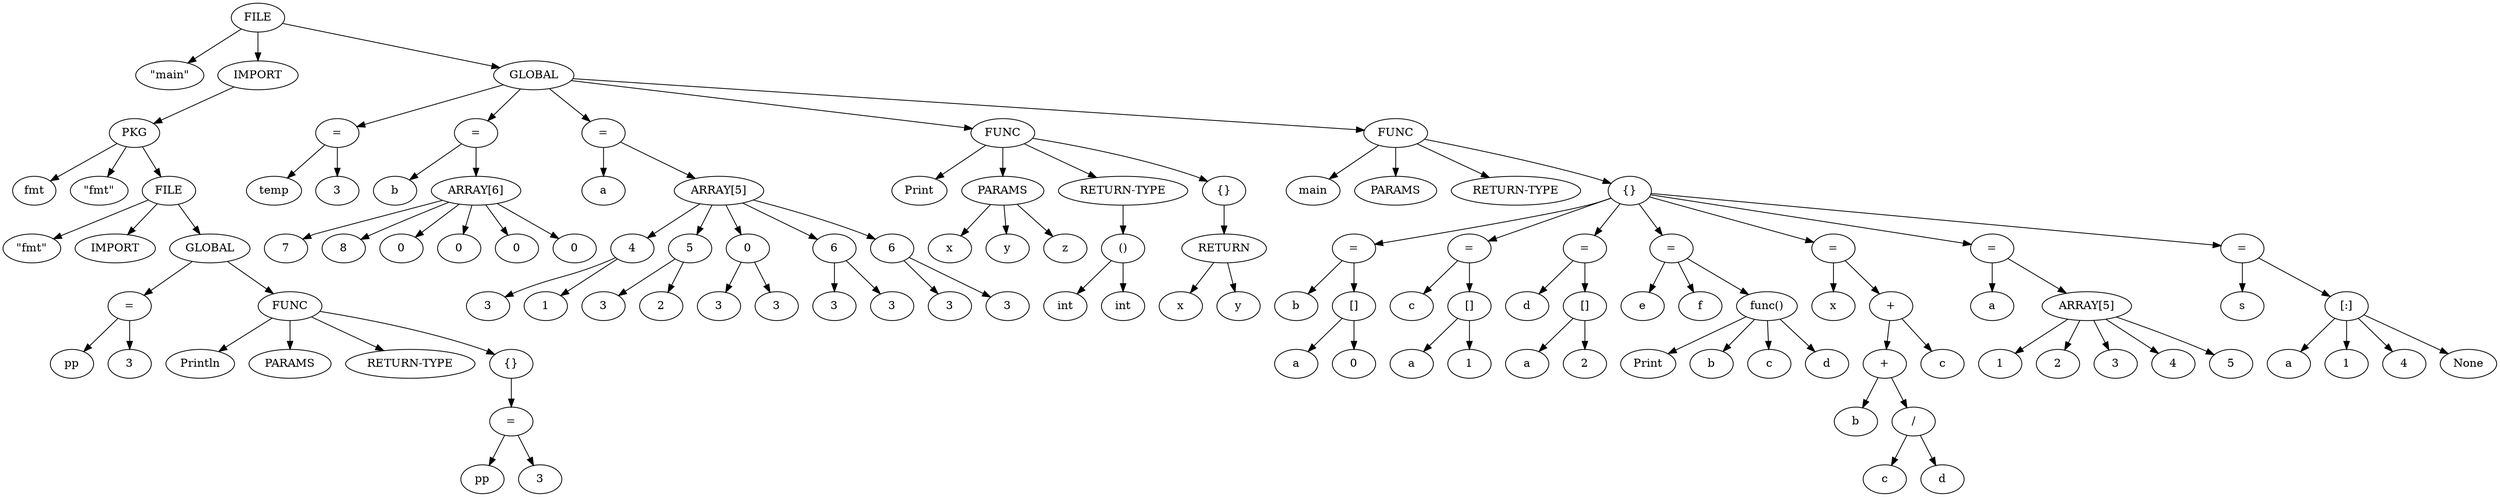 digraph G {
	0 -> 1;
	0 -> 2;
	2 -> 3;
	3 -> 4;
	3 -> 5;
	3 -> 6;
	6 -> 7;
	6 -> 8;
	6 -> 9;
	9 -> 10;
	10 -> 11;
	10 -> 12;
	9 -> 13;
	13 -> 14;
	13 -> 15;
	13 -> 16;
	13 -> 17;
	17 -> 18;
	18 -> 19;
	18 -> 20;
	0 -> 21;
	21 -> 22;
	22 -> 23;
	22 -> 24;
	21 -> 25;
	25 -> 26;
	25 -> 27;
	27 -> 28;
	27 -> 29;
	27 -> 30;
	27 -> 31;
	27 -> 32;
	27 -> 33;
	21 -> 34;
	34 -> 35;
	34 -> 36;
	36 -> 37;
	37 -> 38;
	37 -> 39;
	36 -> 40;
	40 -> 41;
	40 -> 42;
	36 -> 43;
	43 -> 44;
	43 -> 45;
	36 -> 46;
	46 -> 47;
	46 -> 48;
	36 -> 49;
	49 -> 50;
	49 -> 51;
	21 -> 52;
	52 -> 53;
	52 -> 54;
	54 -> 55;
	54 -> 56;
	54 -> 57;
	52 -> 58;
	58 -> 59;
	59 -> 60;
	59 -> 61;
	52 -> 62;
	62 -> 63;
	63 -> 64;
	63 -> 65;
	21 -> 66;
	66 -> 67;
	66 -> 68;
	66 -> 69;
	66 -> 70;
	70 -> 71;
	71 -> 72;
	71 -> 73;
	73 -> 74;
	73 -> 75;
	70 -> 76;
	76 -> 77;
	76 -> 78;
	78 -> 79;
	78 -> 80;
	70 -> 81;
	81 -> 82;
	81 -> 83;
	83 -> 84;
	83 -> 85;
	70 -> 86;
	86 -> 87;
	86 -> 88;
	86 -> 89;
	89 -> 90;
	89 -> 91;
	89 -> 92;
	89 -> 93;
	70 -> 94;
	94 -> 95;
	94 -> 96;
	96 -> 97;
	97 -> 98;
	97 -> 99;
	99 -> 100;
	99 -> 101;
	96 -> 102;
	70 -> 103;
	103 -> 104;
	103 -> 105;
	105 -> 106;
	105 -> 107;
	105 -> 108;
	105 -> 109;
	105 -> 110;
	70 -> 111;
	111 -> 112;
	111 -> 113;
	113 -> 114;
	113 -> 115;
	113 -> 116;
	113 -> 117;
	0 [label=FILE];	1 [label="\"main\""];	2 [label="IMPORT"];	3 [label="PKG"];	4 [label="fmt"];	5 [label="\"fmt\""];	6 [label="FILE"];	7 [label="\"fmt\""];	8 [label="IMPORT"];	9 [label="GLOBAL"];	10 [label="="];	11 [label="pp"];	12 [label="3"];	13 [label="FUNC"];	14 [label="Println"];	15 [label="PARAMS"];	16 [label="RETURN-TYPE"];	17 [label="{}"];	18 [label="="];	19 [label="pp"];	20 [label="3"];	21 [label="GLOBAL"];	22 [label="="];	23 [label="temp"];	24 [label="3"];	25 [label="="];	26 [label="b"];	27 [label="ARRAY[6]"];	28 [label="7"];	29 [label="8"];	30 [label="0"];	31 [label="0"];	32 [label="0"];	33 [label="0"];	34 [label="="];	35 [label="a"];	36 [label="ARRAY[5]"];	37 [label="4"];	38 [label="3"];	39 [label="1"];	40 [label="5"];	41 [label="3"];	42 [label="2"];	43 [label="0"];	44 [label="3"];	45 [label="3"];	46 [label="6"];	47 [label="3"];	48 [label="3"];	49 [label="6"];	50 [label="3"];	51 [label="3"];	52 [label="FUNC"];	53 [label="Print"];	54 [label="PARAMS"];	55 [label="x"];	56 [label="y"];	57 [label="z"];	58 [label="RETURN-TYPE"];	59 [label="()"];	60 [label="int"];	61 [label="int"];	62 [label="{}"];	63 [label="RETURN"];	64 [label="x"];	65 [label="y"];	66 [label="FUNC"];	67 [label="main"];	68 [label="PARAMS"];	69 [label="RETURN-TYPE"];	70 [label="{}"];	71 [label="="];	72 [label="b"];	73 [label="[]"];	74 [label="a"];	75 [label="0"];	76 [label="="];	77 [label="c"];	78 [label="[]"];	79 [label="a"];	80 [label="1"];	81 [label="="];	82 [label="d"];	83 [label="[]"];	84 [label="a"];	85 [label="2"];	86 [label="="];	87 [label="e"];	88 [label="f"];	89 [label="func()"];	90 [label="Print"];	91 [label="b"];	92 [label="c"];	93 [label="d"];	94 [label="="];	95 [label="x"];	96 [label="+"];	97 [label="+"];	98 [label="b"];	99 [label="/"];	100 [label="c"];	101 [label="d"];	102 [label="c"];	103 [label="="];	104 [label="a"];	105 [label="ARRAY[5]"];	106 [label="1"];	107 [label="2"];	108 [label="3"];	109 [label="4"];	110 [label="5"];	111 [label="="];	112 [label="s"];	113 [label="[:]"];	114 [label="a"];	115 [label="1"];	116 [label="4"];	117 [label="None"];
}
